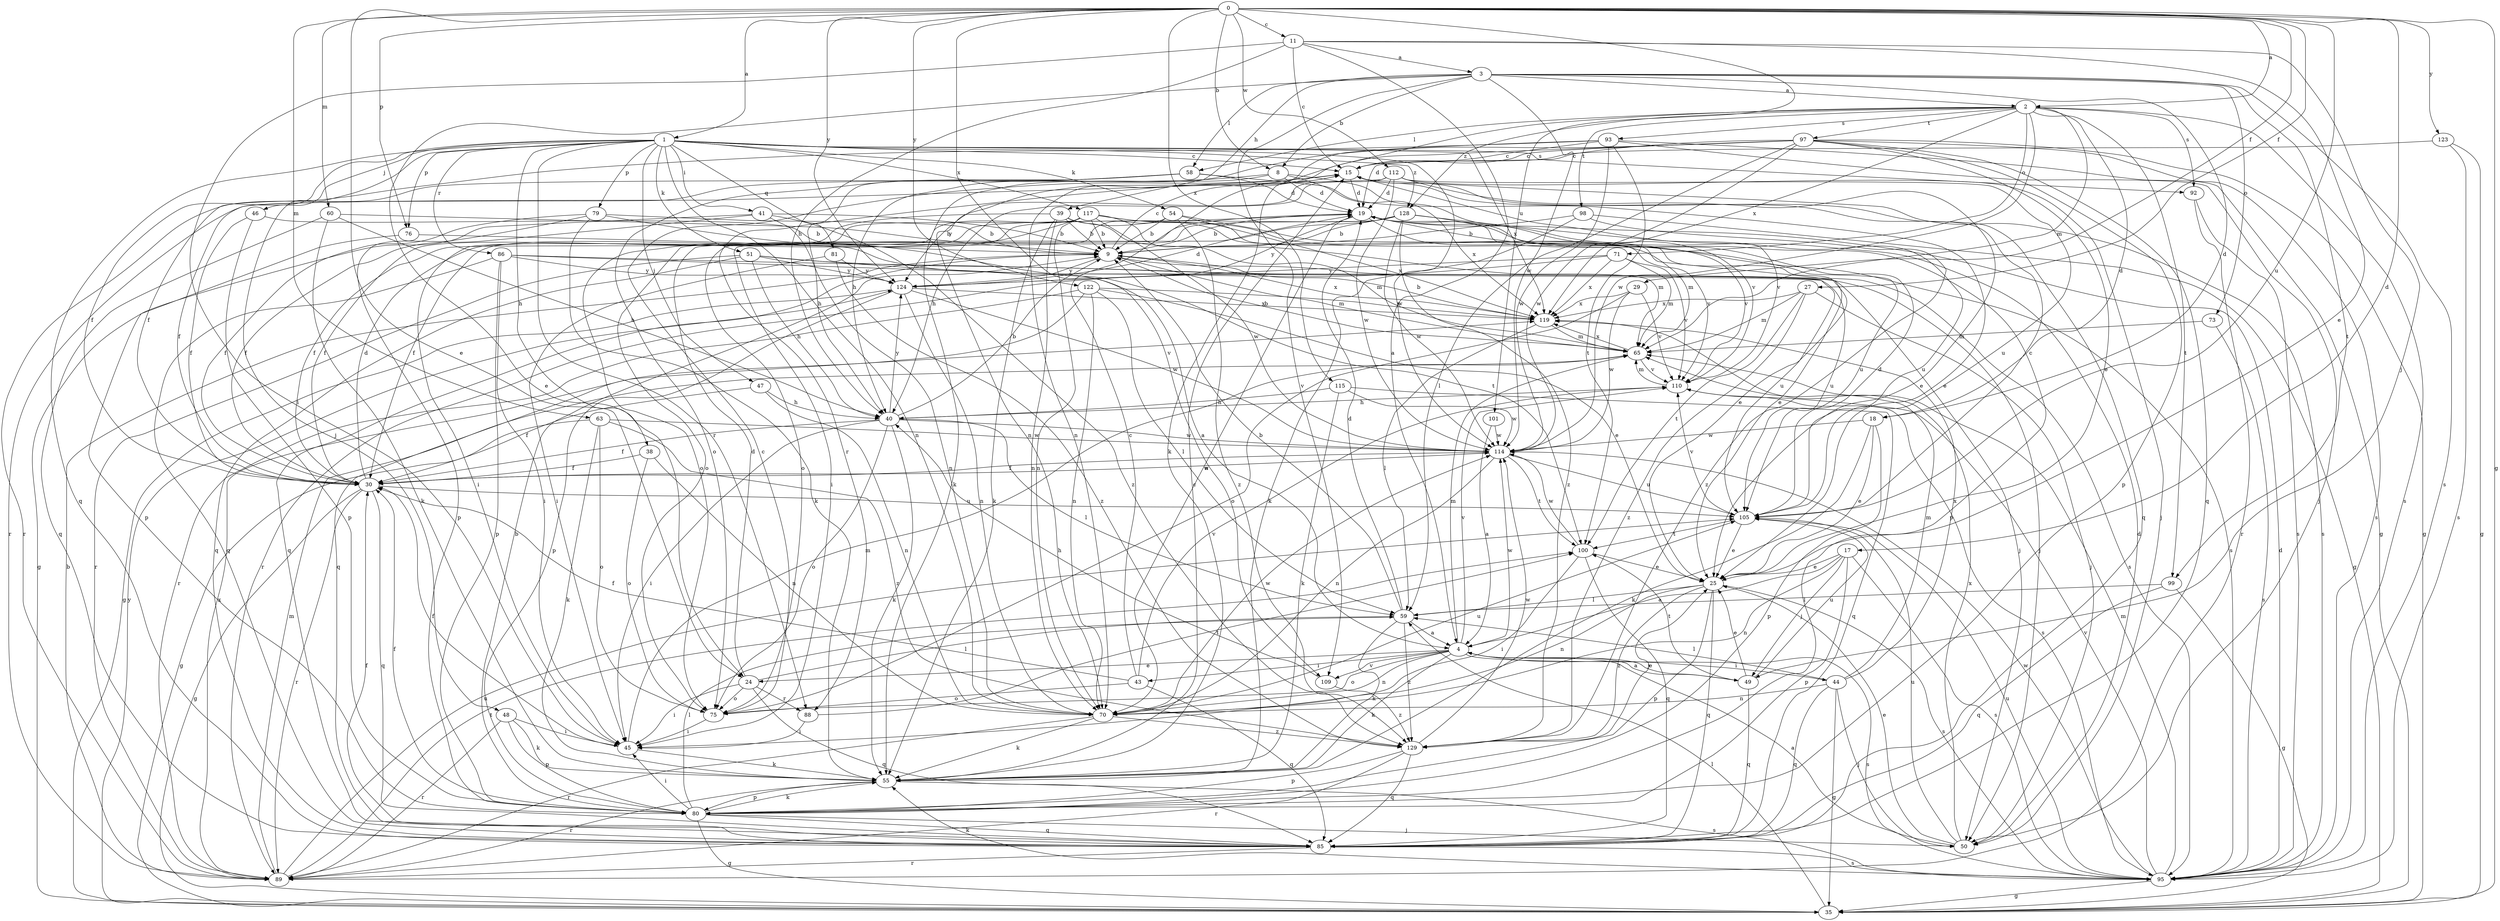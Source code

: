 strict digraph  {
0;
1;
2;
3;
4;
8;
9;
11;
15;
17;
18;
19;
24;
25;
27;
29;
30;
35;
38;
39;
40;
41;
43;
44;
45;
46;
47;
48;
49;
50;
51;
54;
55;
58;
59;
60;
63;
65;
70;
71;
73;
75;
76;
79;
80;
81;
85;
86;
88;
89;
92;
93;
95;
97;
98;
99;
100;
101;
105;
109;
110;
112;
114;
115;
117;
119;
122;
123;
124;
128;
129;
0 -> 1  [label=a];
0 -> 2  [label=a];
0 -> 8  [label=b];
0 -> 11  [label=c];
0 -> 17  [label=d];
0 -> 24  [label=e];
0 -> 27  [label=f];
0 -> 29  [label=f];
0 -> 35  [label=g];
0 -> 60  [label=m];
0 -> 63  [label=m];
0 -> 76  [label=p];
0 -> 101  [label=u];
0 -> 105  [label=u];
0 -> 109  [label=v];
0 -> 112  [label=w];
0 -> 115  [label=x];
0 -> 122  [label=y];
0 -> 123  [label=y];
0 -> 124  [label=y];
1 -> 15  [label=c];
1 -> 30  [label=f];
1 -> 38  [label=h];
1 -> 41  [label=i];
1 -> 46  [label=j];
1 -> 47  [label=j];
1 -> 48  [label=j];
1 -> 51  [label=k];
1 -> 54  [label=k];
1 -> 70  [label=n];
1 -> 76  [label=p];
1 -> 79  [label=p];
1 -> 81  [label=q];
1 -> 85  [label=q];
1 -> 86  [label=r];
1 -> 88  [label=r];
1 -> 92  [label=s];
1 -> 114  [label=w];
1 -> 117  [label=x];
1 -> 119  [label=x];
1 -> 128  [label=z];
2 -> 18  [label=d];
2 -> 55  [label=k];
2 -> 58  [label=l];
2 -> 65  [label=m];
2 -> 71  [label=o];
2 -> 92  [label=s];
2 -> 93  [label=s];
2 -> 95  [label=s];
2 -> 97  [label=t];
2 -> 98  [label=t];
2 -> 99  [label=t];
2 -> 114  [label=w];
2 -> 119  [label=x];
2 -> 128  [label=z];
3 -> 2  [label=a];
3 -> 8  [label=b];
3 -> 18  [label=d];
3 -> 24  [label=e];
3 -> 39  [label=h];
3 -> 58  [label=l];
3 -> 73  [label=o];
3 -> 95  [label=s];
3 -> 99  [label=t];
3 -> 109  [label=v];
3 -> 114  [label=w];
4 -> 24  [label=e];
4 -> 43  [label=i];
4 -> 44  [label=i];
4 -> 49  [label=j];
4 -> 55  [label=k];
4 -> 65  [label=m];
4 -> 70  [label=n];
4 -> 75  [label=o];
4 -> 95  [label=s];
4 -> 109  [label=v];
4 -> 110  [label=v];
4 -> 114  [label=w];
8 -> 19  [label=d];
8 -> 30  [label=f];
8 -> 55  [label=k];
8 -> 110  [label=v];
8 -> 119  [label=x];
9 -> 15  [label=c];
9 -> 65  [label=m];
9 -> 85  [label=q];
9 -> 95  [label=s];
9 -> 119  [label=x];
9 -> 124  [label=y];
11 -> 3  [label=a];
11 -> 4  [label=a];
11 -> 15  [label=c];
11 -> 25  [label=e];
11 -> 40  [label=h];
11 -> 45  [label=i];
11 -> 49  [label=j];
15 -> 19  [label=d];
15 -> 85  [label=q];
15 -> 88  [label=r];
15 -> 95  [label=s];
15 -> 110  [label=v];
17 -> 4  [label=a];
17 -> 25  [label=e];
17 -> 49  [label=j];
17 -> 70  [label=n];
17 -> 80  [label=p];
17 -> 95  [label=s];
18 -> 25  [label=e];
18 -> 55  [label=k];
18 -> 80  [label=p];
18 -> 114  [label=w];
19 -> 9  [label=b];
19 -> 65  [label=m];
19 -> 70  [label=n];
19 -> 80  [label=p];
19 -> 105  [label=u];
19 -> 124  [label=y];
24 -> 19  [label=d];
24 -> 45  [label=i];
24 -> 59  [label=l];
24 -> 75  [label=o];
24 -> 85  [label=q];
24 -> 88  [label=r];
25 -> 59  [label=l];
25 -> 70  [label=n];
25 -> 80  [label=p];
25 -> 85  [label=q];
25 -> 95  [label=s];
25 -> 129  [label=z];
27 -> 50  [label=j];
27 -> 65  [label=m];
27 -> 100  [label=t];
27 -> 119  [label=x];
27 -> 129  [label=z];
29 -> 75  [label=o];
29 -> 110  [label=v];
29 -> 114  [label=w];
29 -> 119  [label=x];
30 -> 19  [label=d];
30 -> 35  [label=g];
30 -> 85  [label=q];
30 -> 89  [label=r];
30 -> 105  [label=u];
30 -> 114  [label=w];
35 -> 59  [label=l];
35 -> 124  [label=y];
38 -> 30  [label=f];
38 -> 70  [label=n];
38 -> 75  [label=o];
39 -> 9  [label=b];
39 -> 30  [label=f];
39 -> 55  [label=k];
39 -> 65  [label=m];
39 -> 70  [label=n];
39 -> 110  [label=v];
40 -> 9  [label=b];
40 -> 30  [label=f];
40 -> 45  [label=i];
40 -> 55  [label=k];
40 -> 59  [label=l];
40 -> 75  [label=o];
40 -> 114  [label=w];
40 -> 124  [label=y];
41 -> 9  [label=b];
41 -> 30  [label=f];
41 -> 35  [label=g];
41 -> 70  [label=n];
41 -> 129  [label=z];
43 -> 15  [label=c];
43 -> 30  [label=f];
43 -> 75  [label=o];
43 -> 85  [label=q];
43 -> 110  [label=v];
44 -> 35  [label=g];
44 -> 50  [label=j];
44 -> 59  [label=l];
44 -> 65  [label=m];
44 -> 70  [label=n];
44 -> 85  [label=q];
44 -> 119  [label=x];
45 -> 30  [label=f];
45 -> 55  [label=k];
45 -> 65  [label=m];
46 -> 9  [label=b];
46 -> 30  [label=f];
46 -> 80  [label=p];
47 -> 30  [label=f];
47 -> 40  [label=h];
47 -> 70  [label=n];
48 -> 45  [label=i];
48 -> 55  [label=k];
48 -> 80  [label=p];
48 -> 89  [label=r];
49 -> 4  [label=a];
49 -> 25  [label=e];
49 -> 85  [label=q];
49 -> 100  [label=t];
49 -> 105  [label=u];
50 -> 4  [label=a];
50 -> 19  [label=d];
50 -> 25  [label=e];
50 -> 105  [label=u];
50 -> 119  [label=x];
51 -> 40  [label=h];
51 -> 50  [label=j];
51 -> 85  [label=q];
51 -> 89  [label=r];
51 -> 105  [label=u];
51 -> 124  [label=y];
54 -> 9  [label=b];
54 -> 25  [label=e];
54 -> 75  [label=o];
54 -> 119  [label=x];
54 -> 129  [label=z];
55 -> 15  [label=c];
55 -> 80  [label=p];
55 -> 89  [label=r];
55 -> 95  [label=s];
58 -> 19  [label=d];
58 -> 25  [label=e];
58 -> 40  [label=h];
58 -> 75  [label=o];
58 -> 89  [label=r];
59 -> 4  [label=a];
59 -> 9  [label=b];
59 -> 19  [label=d];
59 -> 55  [label=k];
59 -> 129  [label=z];
60 -> 9  [label=b];
60 -> 40  [label=h];
60 -> 55  [label=k];
60 -> 85  [label=q];
63 -> 35  [label=g];
63 -> 55  [label=k];
63 -> 75  [label=o];
63 -> 114  [label=w];
63 -> 129  [label=z];
65 -> 9  [label=b];
65 -> 110  [label=v];
65 -> 119  [label=x];
70 -> 55  [label=k];
70 -> 89  [label=r];
70 -> 105  [label=u];
70 -> 114  [label=w];
70 -> 129  [label=z];
71 -> 65  [label=m];
71 -> 89  [label=r];
71 -> 110  [label=v];
71 -> 119  [label=x];
71 -> 124  [label=y];
73 -> 65  [label=m];
73 -> 95  [label=s];
75 -> 15  [label=c];
75 -> 45  [label=i];
76 -> 4  [label=a];
76 -> 80  [label=p];
79 -> 9  [label=b];
79 -> 30  [label=f];
79 -> 55  [label=k];
79 -> 80  [label=p];
79 -> 100  [label=t];
80 -> 9  [label=b];
80 -> 30  [label=f];
80 -> 35  [label=g];
80 -> 45  [label=i];
80 -> 50  [label=j];
80 -> 55  [label=k];
80 -> 59  [label=l];
80 -> 85  [label=q];
81 -> 45  [label=i];
81 -> 124  [label=y];
81 -> 129  [label=z];
85 -> 30  [label=f];
85 -> 89  [label=r];
85 -> 95  [label=s];
86 -> 45  [label=i];
86 -> 50  [label=j];
86 -> 80  [label=p];
86 -> 85  [label=q];
86 -> 105  [label=u];
86 -> 124  [label=y];
88 -> 45  [label=i];
88 -> 100  [label=t];
89 -> 9  [label=b];
89 -> 65  [label=m];
89 -> 100  [label=t];
89 -> 105  [label=u];
89 -> 119  [label=x];
92 -> 89  [label=r];
92 -> 95  [label=s];
93 -> 15  [label=c];
93 -> 30  [label=f];
93 -> 35  [label=g];
93 -> 50  [label=j];
93 -> 70  [label=n];
93 -> 100  [label=t];
93 -> 114  [label=w];
95 -> 19  [label=d];
95 -> 35  [label=g];
95 -> 55  [label=k];
95 -> 65  [label=m];
95 -> 105  [label=u];
95 -> 110  [label=v];
95 -> 114  [label=w];
97 -> 15  [label=c];
97 -> 19  [label=d];
97 -> 25  [label=e];
97 -> 35  [label=g];
97 -> 40  [label=h];
97 -> 59  [label=l];
97 -> 70  [label=n];
97 -> 80  [label=p];
97 -> 85  [label=q];
97 -> 95  [label=s];
97 -> 114  [label=w];
98 -> 9  [label=b];
98 -> 35  [label=g];
98 -> 55  [label=k];
98 -> 129  [label=z];
99 -> 35  [label=g];
99 -> 59  [label=l];
99 -> 85  [label=q];
100 -> 25  [label=e];
100 -> 45  [label=i];
100 -> 85  [label=q];
100 -> 114  [label=w];
101 -> 4  [label=a];
101 -> 114  [label=w];
105 -> 15  [label=c];
105 -> 19  [label=d];
105 -> 25  [label=e];
105 -> 100  [label=t];
105 -> 110  [label=v];
109 -> 40  [label=h];
109 -> 129  [label=z];
110 -> 40  [label=h];
110 -> 65  [label=m];
110 -> 95  [label=s];
112 -> 19  [label=d];
112 -> 25  [label=e];
112 -> 40  [label=h];
112 -> 50  [label=j];
112 -> 89  [label=r];
112 -> 105  [label=u];
112 -> 114  [label=w];
112 -> 124  [label=y];
114 -> 30  [label=f];
114 -> 70  [label=n];
114 -> 100  [label=t];
114 -> 105  [label=u];
115 -> 40  [label=h];
115 -> 55  [label=k];
115 -> 85  [label=q];
115 -> 114  [label=w];
117 -> 9  [label=b];
117 -> 25  [label=e];
117 -> 30  [label=f];
117 -> 45  [label=i];
117 -> 65  [label=m];
117 -> 70  [label=n];
117 -> 75  [label=o];
117 -> 95  [label=s];
117 -> 114  [label=w];
119 -> 9  [label=b];
119 -> 59  [label=l];
119 -> 65  [label=m];
122 -> 25  [label=e];
122 -> 59  [label=l];
122 -> 70  [label=n];
122 -> 85  [label=q];
122 -> 89  [label=r];
122 -> 119  [label=x];
123 -> 15  [label=c];
123 -> 35  [label=g];
123 -> 95  [label=s];
124 -> 19  [label=d];
124 -> 35  [label=g];
124 -> 70  [label=n];
124 -> 80  [label=p];
124 -> 114  [label=w];
124 -> 119  [label=x];
128 -> 9  [label=b];
128 -> 30  [label=f];
128 -> 45  [label=i];
128 -> 75  [label=o];
128 -> 105  [label=u];
128 -> 110  [label=v];
128 -> 114  [label=w];
128 -> 129  [label=z];
129 -> 25  [label=e];
129 -> 80  [label=p];
129 -> 85  [label=q];
129 -> 89  [label=r];
129 -> 114  [label=w];
}
